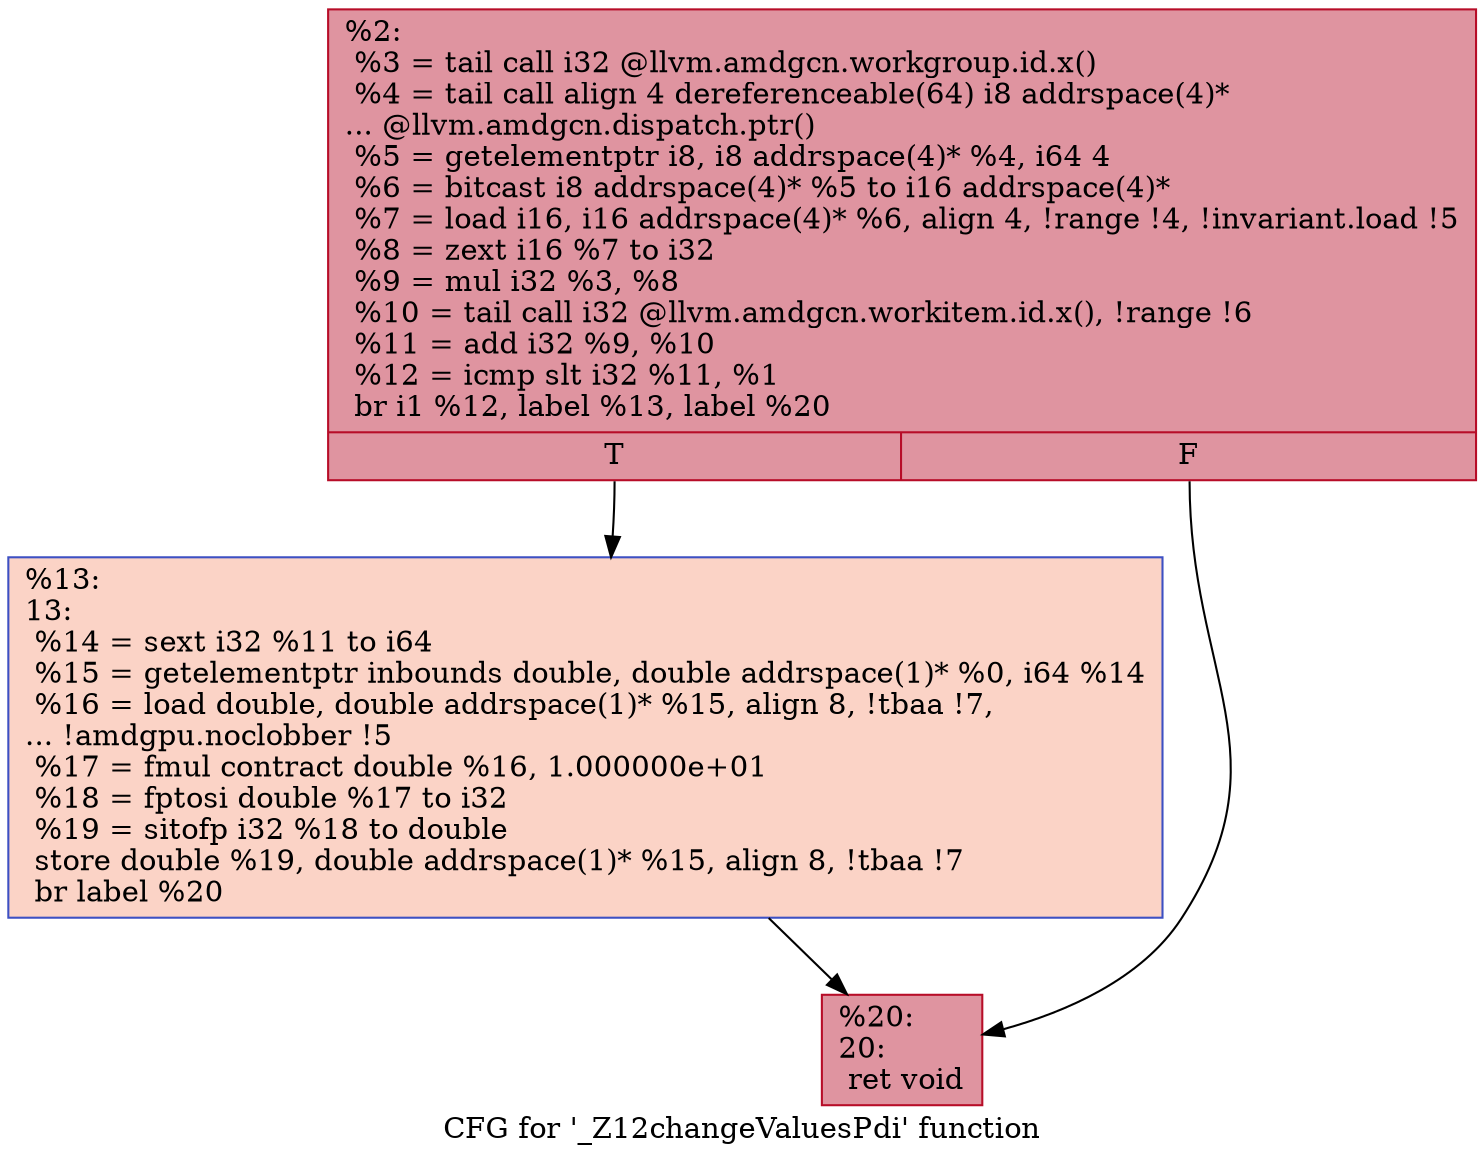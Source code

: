 digraph "CFG for '_Z12changeValuesPdi' function" {
	label="CFG for '_Z12changeValuesPdi' function";

	Node0x57dff80 [shape=record,color="#b70d28ff", style=filled, fillcolor="#b70d2870",label="{%2:\l  %3 = tail call i32 @llvm.amdgcn.workgroup.id.x()\l  %4 = tail call align 4 dereferenceable(64) i8 addrspace(4)*\l... @llvm.amdgcn.dispatch.ptr()\l  %5 = getelementptr i8, i8 addrspace(4)* %4, i64 4\l  %6 = bitcast i8 addrspace(4)* %5 to i16 addrspace(4)*\l  %7 = load i16, i16 addrspace(4)* %6, align 4, !range !4, !invariant.load !5\l  %8 = zext i16 %7 to i32\l  %9 = mul i32 %3, %8\l  %10 = tail call i32 @llvm.amdgcn.workitem.id.x(), !range !6\l  %11 = add i32 %9, %10\l  %12 = icmp slt i32 %11, %1\l  br i1 %12, label %13, label %20\l|{<s0>T|<s1>F}}"];
	Node0x57dff80:s0 -> Node0x57e1e80;
	Node0x57dff80:s1 -> Node0x57e1f10;
	Node0x57e1e80 [shape=record,color="#3d50c3ff", style=filled, fillcolor="#f59c7d70",label="{%13:\l13:                                               \l  %14 = sext i32 %11 to i64\l  %15 = getelementptr inbounds double, double addrspace(1)* %0, i64 %14\l  %16 = load double, double addrspace(1)* %15, align 8, !tbaa !7,\l... !amdgpu.noclobber !5\l  %17 = fmul contract double %16, 1.000000e+01\l  %18 = fptosi double %17 to i32\l  %19 = sitofp i32 %18 to double\l  store double %19, double addrspace(1)* %15, align 8, !tbaa !7\l  br label %20\l}"];
	Node0x57e1e80 -> Node0x57e1f10;
	Node0x57e1f10 [shape=record,color="#b70d28ff", style=filled, fillcolor="#b70d2870",label="{%20:\l20:                                               \l  ret void\l}"];
}

